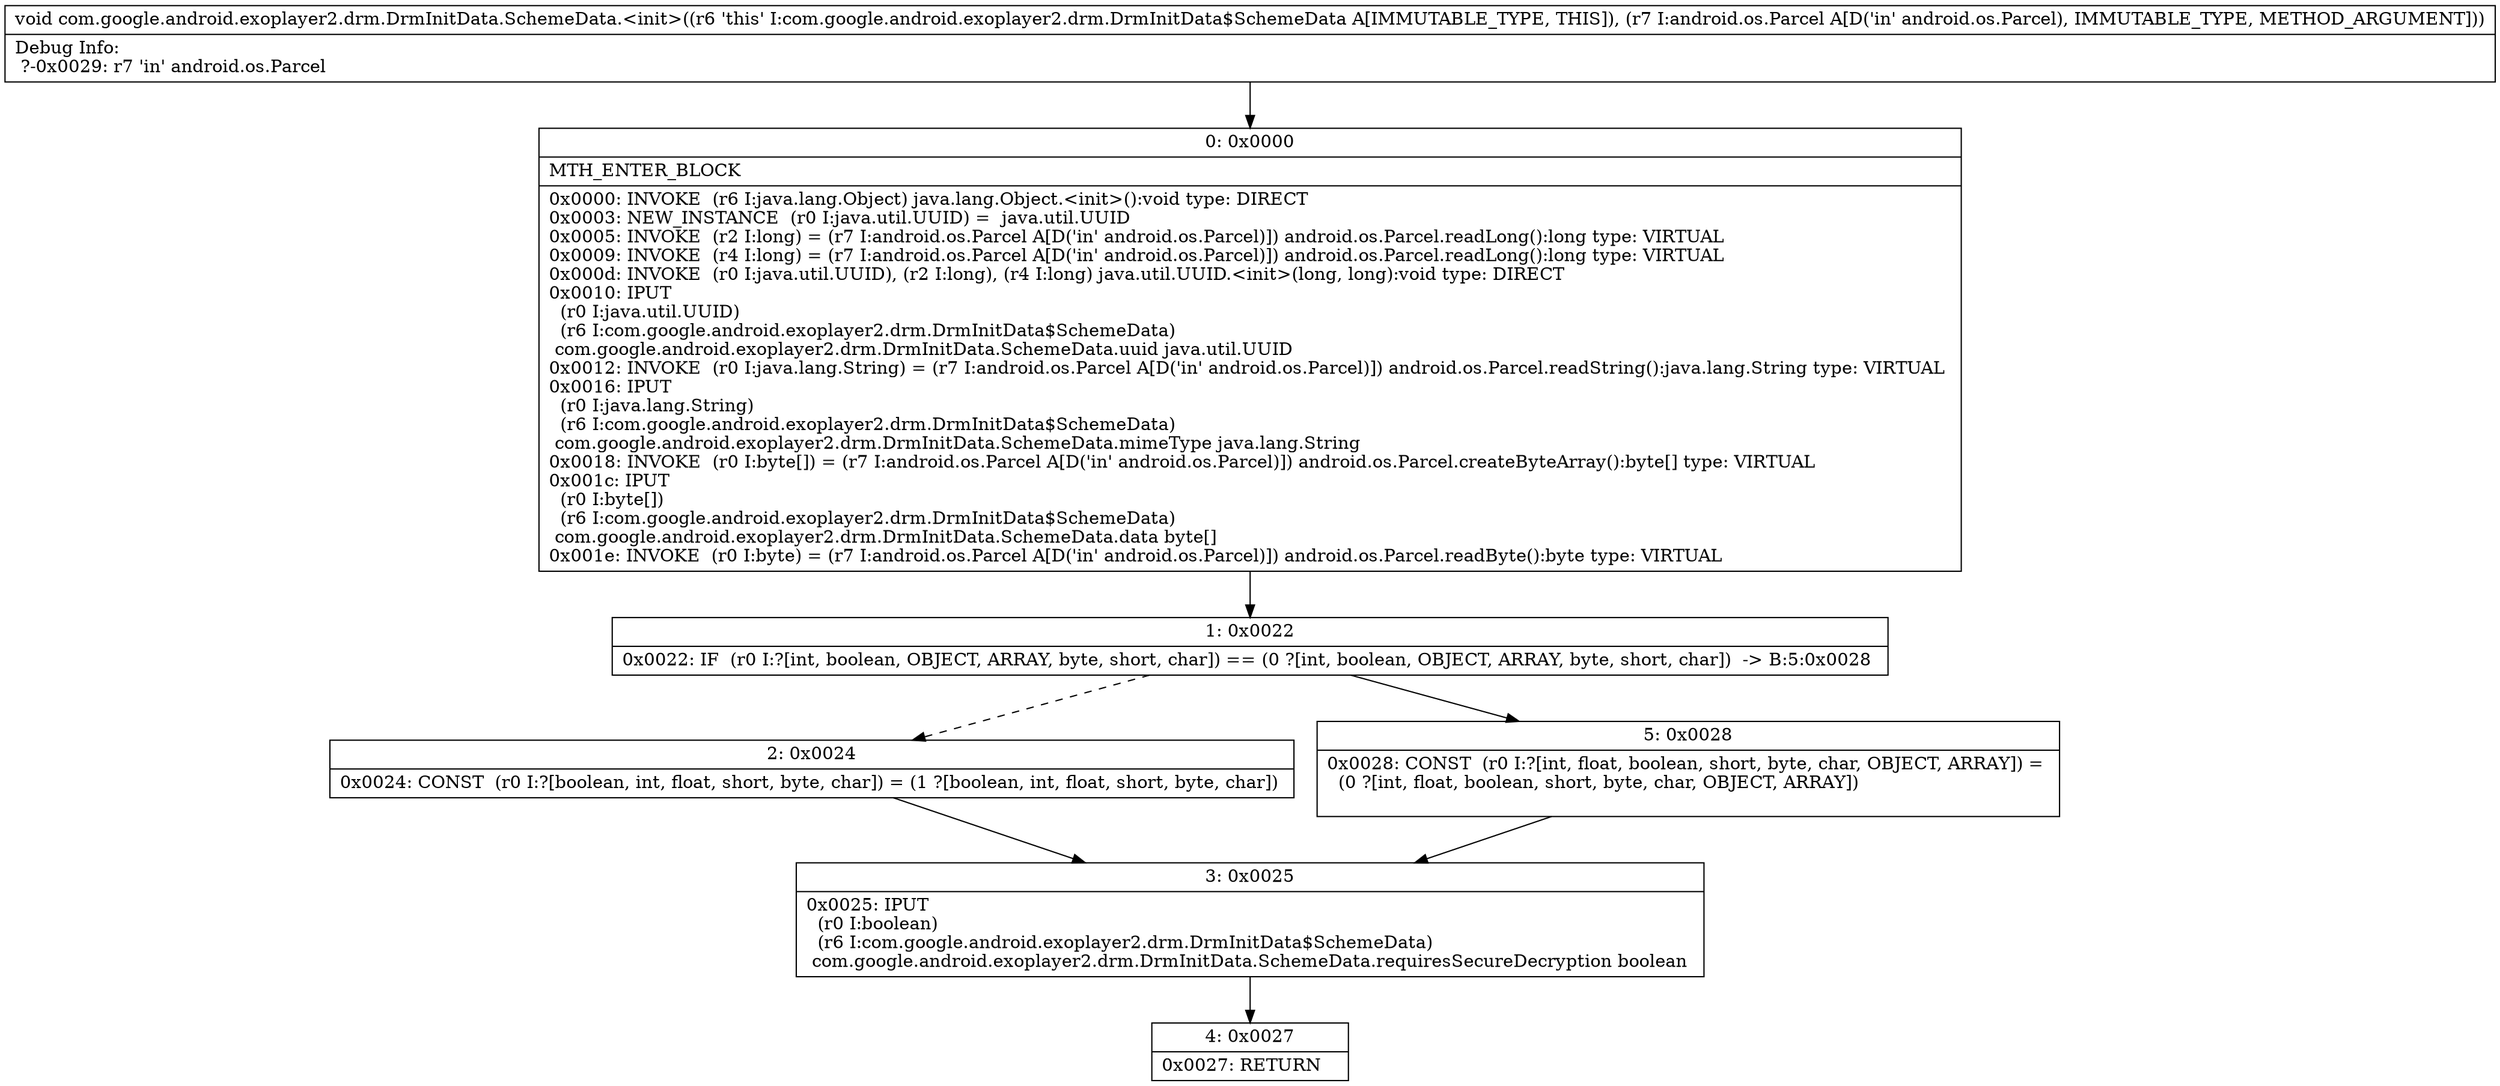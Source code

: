 digraph "CFG forcom.google.android.exoplayer2.drm.DrmInitData.SchemeData.\<init\>(Landroid\/os\/Parcel;)V" {
Node_0 [shape=record,label="{0\:\ 0x0000|MTH_ENTER_BLOCK\l|0x0000: INVOKE  (r6 I:java.lang.Object) java.lang.Object.\<init\>():void type: DIRECT \l0x0003: NEW_INSTANCE  (r0 I:java.util.UUID) =  java.util.UUID \l0x0005: INVOKE  (r2 I:long) = (r7 I:android.os.Parcel A[D('in' android.os.Parcel)]) android.os.Parcel.readLong():long type: VIRTUAL \l0x0009: INVOKE  (r4 I:long) = (r7 I:android.os.Parcel A[D('in' android.os.Parcel)]) android.os.Parcel.readLong():long type: VIRTUAL \l0x000d: INVOKE  (r0 I:java.util.UUID), (r2 I:long), (r4 I:long) java.util.UUID.\<init\>(long, long):void type: DIRECT \l0x0010: IPUT  \l  (r0 I:java.util.UUID)\l  (r6 I:com.google.android.exoplayer2.drm.DrmInitData$SchemeData)\l com.google.android.exoplayer2.drm.DrmInitData.SchemeData.uuid java.util.UUID \l0x0012: INVOKE  (r0 I:java.lang.String) = (r7 I:android.os.Parcel A[D('in' android.os.Parcel)]) android.os.Parcel.readString():java.lang.String type: VIRTUAL \l0x0016: IPUT  \l  (r0 I:java.lang.String)\l  (r6 I:com.google.android.exoplayer2.drm.DrmInitData$SchemeData)\l com.google.android.exoplayer2.drm.DrmInitData.SchemeData.mimeType java.lang.String \l0x0018: INVOKE  (r0 I:byte[]) = (r7 I:android.os.Parcel A[D('in' android.os.Parcel)]) android.os.Parcel.createByteArray():byte[] type: VIRTUAL \l0x001c: IPUT  \l  (r0 I:byte[])\l  (r6 I:com.google.android.exoplayer2.drm.DrmInitData$SchemeData)\l com.google.android.exoplayer2.drm.DrmInitData.SchemeData.data byte[] \l0x001e: INVOKE  (r0 I:byte) = (r7 I:android.os.Parcel A[D('in' android.os.Parcel)]) android.os.Parcel.readByte():byte type: VIRTUAL \l}"];
Node_1 [shape=record,label="{1\:\ 0x0022|0x0022: IF  (r0 I:?[int, boolean, OBJECT, ARRAY, byte, short, char]) == (0 ?[int, boolean, OBJECT, ARRAY, byte, short, char])  \-\> B:5:0x0028 \l}"];
Node_2 [shape=record,label="{2\:\ 0x0024|0x0024: CONST  (r0 I:?[boolean, int, float, short, byte, char]) = (1 ?[boolean, int, float, short, byte, char]) \l}"];
Node_3 [shape=record,label="{3\:\ 0x0025|0x0025: IPUT  \l  (r0 I:boolean)\l  (r6 I:com.google.android.exoplayer2.drm.DrmInitData$SchemeData)\l com.google.android.exoplayer2.drm.DrmInitData.SchemeData.requiresSecureDecryption boolean \l}"];
Node_4 [shape=record,label="{4\:\ 0x0027|0x0027: RETURN   \l}"];
Node_5 [shape=record,label="{5\:\ 0x0028|0x0028: CONST  (r0 I:?[int, float, boolean, short, byte, char, OBJECT, ARRAY]) = \l  (0 ?[int, float, boolean, short, byte, char, OBJECT, ARRAY])\l \l}"];
MethodNode[shape=record,label="{void com.google.android.exoplayer2.drm.DrmInitData.SchemeData.\<init\>((r6 'this' I:com.google.android.exoplayer2.drm.DrmInitData$SchemeData A[IMMUTABLE_TYPE, THIS]), (r7 I:android.os.Parcel A[D('in' android.os.Parcel), IMMUTABLE_TYPE, METHOD_ARGUMENT]))  | Debug Info:\l  ?\-0x0029: r7 'in' android.os.Parcel\l}"];
MethodNode -> Node_0;
Node_0 -> Node_1;
Node_1 -> Node_2[style=dashed];
Node_1 -> Node_5;
Node_2 -> Node_3;
Node_3 -> Node_4;
Node_5 -> Node_3;
}

